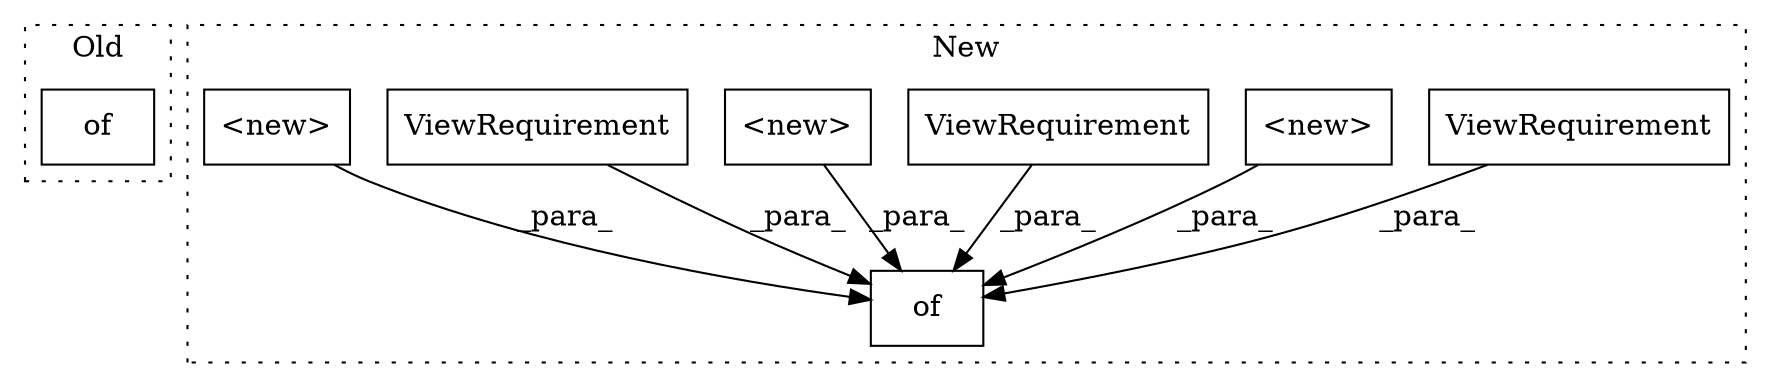 digraph G {
subgraph cluster0 {
1 [label="of" a="32" s="7237,7347" l="3,1" shape="box"];
label = "Old";
style="dotted";
}
subgraph cluster1 {
2 [label="ViewRequirement" a="32" s="7480,7497" l="16,1" shape="box"];
3 [label="of" a="32" s="7283,7603" l="3,1" shape="box"];
4 [label="<new>" a="14" s="7550" l="34" shape="box"];
5 [label="ViewRequirement" a="32" s="7585,7602" l="16,1" shape="box"];
6 [label="<new>" a="14" s="7499" l="31" shape="box"];
7 [label="ViewRequirement" a="32" s="7431,7448" l="16,1" shape="box"];
8 [label="<new>" a="14" s="7394" l="36" shape="box"];
label = "New";
style="dotted";
}
2 -> 3 [label="_para_"];
4 -> 3 [label="_para_"];
5 -> 3 [label="_para_"];
6 -> 3 [label="_para_"];
7 -> 3 [label="_para_"];
8 -> 3 [label="_para_"];
}